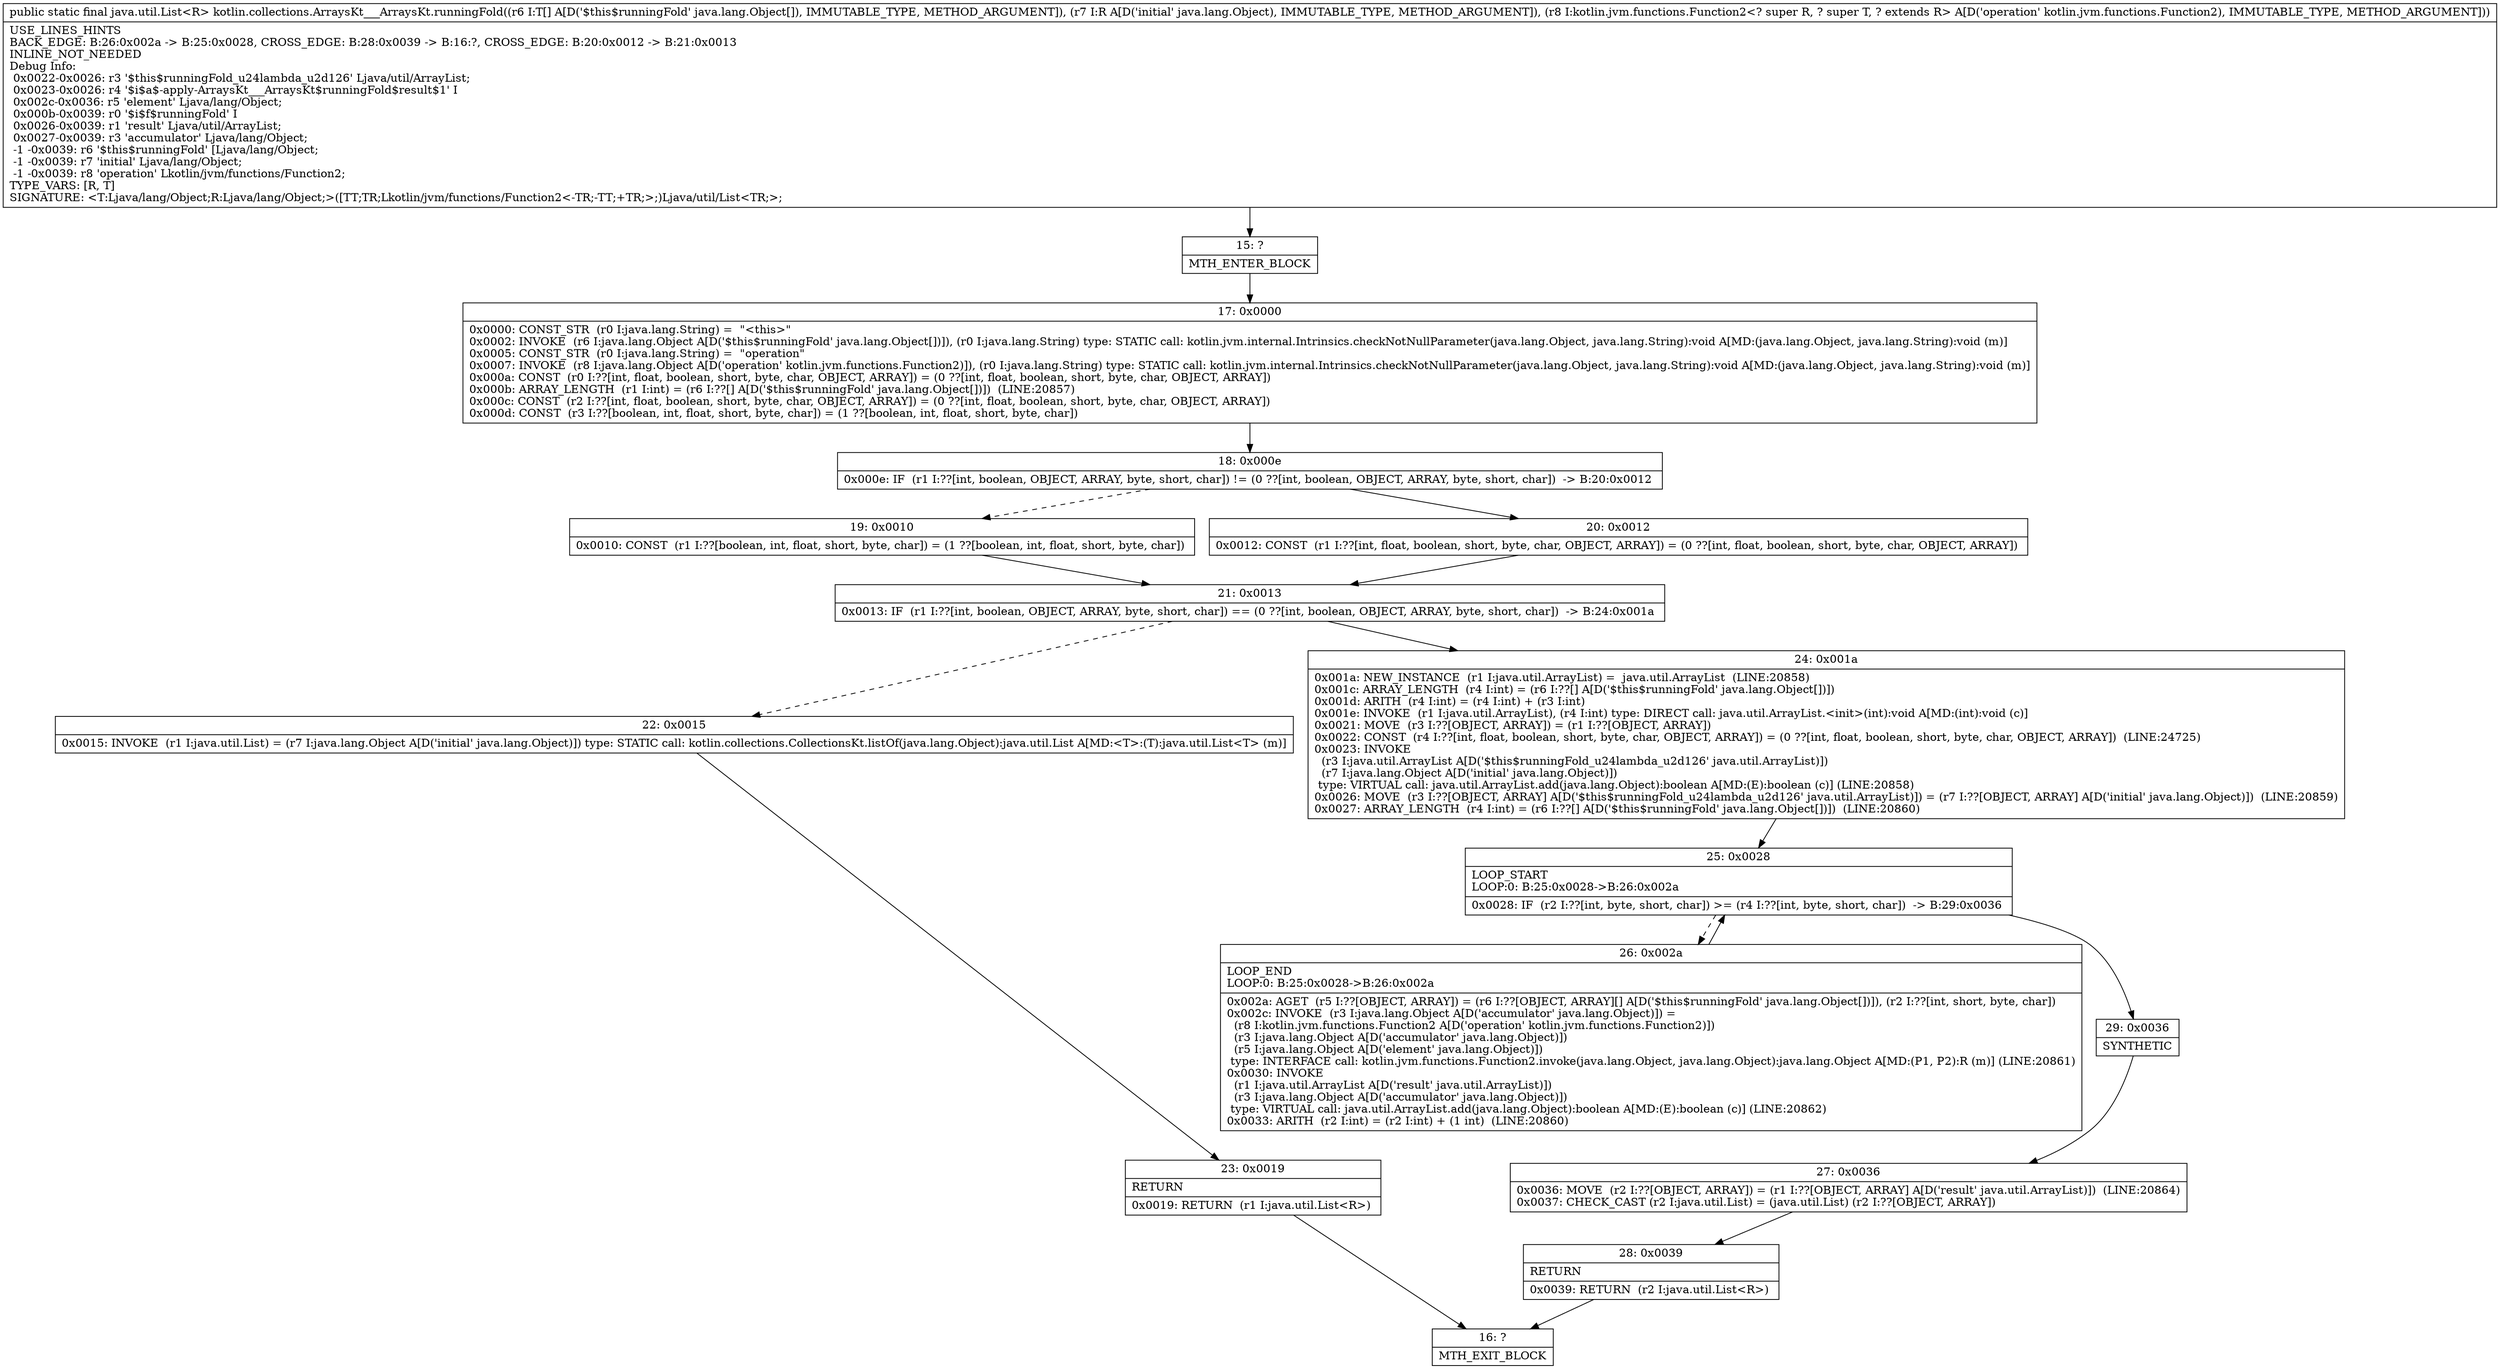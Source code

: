 digraph "CFG forkotlin.collections.ArraysKt___ArraysKt.runningFold([Ljava\/lang\/Object;Ljava\/lang\/Object;Lkotlin\/jvm\/functions\/Function2;)Ljava\/util\/List;" {
Node_15 [shape=record,label="{15\:\ ?|MTH_ENTER_BLOCK\l}"];
Node_17 [shape=record,label="{17\:\ 0x0000|0x0000: CONST_STR  (r0 I:java.lang.String) =  \"\<this\>\" \l0x0002: INVOKE  (r6 I:java.lang.Object A[D('$this$runningFold' java.lang.Object[])]), (r0 I:java.lang.String) type: STATIC call: kotlin.jvm.internal.Intrinsics.checkNotNullParameter(java.lang.Object, java.lang.String):void A[MD:(java.lang.Object, java.lang.String):void (m)]\l0x0005: CONST_STR  (r0 I:java.lang.String) =  \"operation\" \l0x0007: INVOKE  (r8 I:java.lang.Object A[D('operation' kotlin.jvm.functions.Function2)]), (r0 I:java.lang.String) type: STATIC call: kotlin.jvm.internal.Intrinsics.checkNotNullParameter(java.lang.Object, java.lang.String):void A[MD:(java.lang.Object, java.lang.String):void (m)]\l0x000a: CONST  (r0 I:??[int, float, boolean, short, byte, char, OBJECT, ARRAY]) = (0 ??[int, float, boolean, short, byte, char, OBJECT, ARRAY]) \l0x000b: ARRAY_LENGTH  (r1 I:int) = (r6 I:??[] A[D('$this$runningFold' java.lang.Object[])])  (LINE:20857)\l0x000c: CONST  (r2 I:??[int, float, boolean, short, byte, char, OBJECT, ARRAY]) = (0 ??[int, float, boolean, short, byte, char, OBJECT, ARRAY]) \l0x000d: CONST  (r3 I:??[boolean, int, float, short, byte, char]) = (1 ??[boolean, int, float, short, byte, char]) \l}"];
Node_18 [shape=record,label="{18\:\ 0x000e|0x000e: IF  (r1 I:??[int, boolean, OBJECT, ARRAY, byte, short, char]) != (0 ??[int, boolean, OBJECT, ARRAY, byte, short, char])  \-\> B:20:0x0012 \l}"];
Node_19 [shape=record,label="{19\:\ 0x0010|0x0010: CONST  (r1 I:??[boolean, int, float, short, byte, char]) = (1 ??[boolean, int, float, short, byte, char]) \l}"];
Node_21 [shape=record,label="{21\:\ 0x0013|0x0013: IF  (r1 I:??[int, boolean, OBJECT, ARRAY, byte, short, char]) == (0 ??[int, boolean, OBJECT, ARRAY, byte, short, char])  \-\> B:24:0x001a \l}"];
Node_22 [shape=record,label="{22\:\ 0x0015|0x0015: INVOKE  (r1 I:java.util.List) = (r7 I:java.lang.Object A[D('initial' java.lang.Object)]) type: STATIC call: kotlin.collections.CollectionsKt.listOf(java.lang.Object):java.util.List A[MD:\<T\>:(T):java.util.List\<T\> (m)]\l}"];
Node_23 [shape=record,label="{23\:\ 0x0019|RETURN\l|0x0019: RETURN  (r1 I:java.util.List\<R\>) \l}"];
Node_16 [shape=record,label="{16\:\ ?|MTH_EXIT_BLOCK\l}"];
Node_24 [shape=record,label="{24\:\ 0x001a|0x001a: NEW_INSTANCE  (r1 I:java.util.ArrayList) =  java.util.ArrayList  (LINE:20858)\l0x001c: ARRAY_LENGTH  (r4 I:int) = (r6 I:??[] A[D('$this$runningFold' java.lang.Object[])]) \l0x001d: ARITH  (r4 I:int) = (r4 I:int) + (r3 I:int) \l0x001e: INVOKE  (r1 I:java.util.ArrayList), (r4 I:int) type: DIRECT call: java.util.ArrayList.\<init\>(int):void A[MD:(int):void (c)]\l0x0021: MOVE  (r3 I:??[OBJECT, ARRAY]) = (r1 I:??[OBJECT, ARRAY]) \l0x0022: CONST  (r4 I:??[int, float, boolean, short, byte, char, OBJECT, ARRAY]) = (0 ??[int, float, boolean, short, byte, char, OBJECT, ARRAY])  (LINE:24725)\l0x0023: INVOKE  \l  (r3 I:java.util.ArrayList A[D('$this$runningFold_u24lambda_u2d126' java.util.ArrayList)])\l  (r7 I:java.lang.Object A[D('initial' java.lang.Object)])\l type: VIRTUAL call: java.util.ArrayList.add(java.lang.Object):boolean A[MD:(E):boolean (c)] (LINE:20858)\l0x0026: MOVE  (r3 I:??[OBJECT, ARRAY] A[D('$this$runningFold_u24lambda_u2d126' java.util.ArrayList)]) = (r7 I:??[OBJECT, ARRAY] A[D('initial' java.lang.Object)])  (LINE:20859)\l0x0027: ARRAY_LENGTH  (r4 I:int) = (r6 I:??[] A[D('$this$runningFold' java.lang.Object[])])  (LINE:20860)\l}"];
Node_25 [shape=record,label="{25\:\ 0x0028|LOOP_START\lLOOP:0: B:25:0x0028\-\>B:26:0x002a\l|0x0028: IF  (r2 I:??[int, byte, short, char]) \>= (r4 I:??[int, byte, short, char])  \-\> B:29:0x0036 \l}"];
Node_26 [shape=record,label="{26\:\ 0x002a|LOOP_END\lLOOP:0: B:25:0x0028\-\>B:26:0x002a\l|0x002a: AGET  (r5 I:??[OBJECT, ARRAY]) = (r6 I:??[OBJECT, ARRAY][] A[D('$this$runningFold' java.lang.Object[])]), (r2 I:??[int, short, byte, char]) \l0x002c: INVOKE  (r3 I:java.lang.Object A[D('accumulator' java.lang.Object)]) = \l  (r8 I:kotlin.jvm.functions.Function2 A[D('operation' kotlin.jvm.functions.Function2)])\l  (r3 I:java.lang.Object A[D('accumulator' java.lang.Object)])\l  (r5 I:java.lang.Object A[D('element' java.lang.Object)])\l type: INTERFACE call: kotlin.jvm.functions.Function2.invoke(java.lang.Object, java.lang.Object):java.lang.Object A[MD:(P1, P2):R (m)] (LINE:20861)\l0x0030: INVOKE  \l  (r1 I:java.util.ArrayList A[D('result' java.util.ArrayList)])\l  (r3 I:java.lang.Object A[D('accumulator' java.lang.Object)])\l type: VIRTUAL call: java.util.ArrayList.add(java.lang.Object):boolean A[MD:(E):boolean (c)] (LINE:20862)\l0x0033: ARITH  (r2 I:int) = (r2 I:int) + (1 int)  (LINE:20860)\l}"];
Node_29 [shape=record,label="{29\:\ 0x0036|SYNTHETIC\l}"];
Node_27 [shape=record,label="{27\:\ 0x0036|0x0036: MOVE  (r2 I:??[OBJECT, ARRAY]) = (r1 I:??[OBJECT, ARRAY] A[D('result' java.util.ArrayList)])  (LINE:20864)\l0x0037: CHECK_CAST (r2 I:java.util.List) = (java.util.List) (r2 I:??[OBJECT, ARRAY]) \l}"];
Node_28 [shape=record,label="{28\:\ 0x0039|RETURN\l|0x0039: RETURN  (r2 I:java.util.List\<R\>) \l}"];
Node_20 [shape=record,label="{20\:\ 0x0012|0x0012: CONST  (r1 I:??[int, float, boolean, short, byte, char, OBJECT, ARRAY]) = (0 ??[int, float, boolean, short, byte, char, OBJECT, ARRAY]) \l}"];
MethodNode[shape=record,label="{public static final java.util.List\<R\> kotlin.collections.ArraysKt___ArraysKt.runningFold((r6 I:T[] A[D('$this$runningFold' java.lang.Object[]), IMMUTABLE_TYPE, METHOD_ARGUMENT]), (r7 I:R A[D('initial' java.lang.Object), IMMUTABLE_TYPE, METHOD_ARGUMENT]), (r8 I:kotlin.jvm.functions.Function2\<? super R, ? super T, ? extends R\> A[D('operation' kotlin.jvm.functions.Function2), IMMUTABLE_TYPE, METHOD_ARGUMENT]))  | USE_LINES_HINTS\lBACK_EDGE: B:26:0x002a \-\> B:25:0x0028, CROSS_EDGE: B:28:0x0039 \-\> B:16:?, CROSS_EDGE: B:20:0x0012 \-\> B:21:0x0013\lINLINE_NOT_NEEDED\lDebug Info:\l  0x0022\-0x0026: r3 '$this$runningFold_u24lambda_u2d126' Ljava\/util\/ArrayList;\l  0x0023\-0x0026: r4 '$i$a$\-apply\-ArraysKt___ArraysKt$runningFold$result$1' I\l  0x002c\-0x0036: r5 'element' Ljava\/lang\/Object;\l  0x000b\-0x0039: r0 '$i$f$runningFold' I\l  0x0026\-0x0039: r1 'result' Ljava\/util\/ArrayList;\l  0x0027\-0x0039: r3 'accumulator' Ljava\/lang\/Object;\l  \-1 \-0x0039: r6 '$this$runningFold' [Ljava\/lang\/Object;\l  \-1 \-0x0039: r7 'initial' Ljava\/lang\/Object;\l  \-1 \-0x0039: r8 'operation' Lkotlin\/jvm\/functions\/Function2;\lTYPE_VARS: [R, T]\lSIGNATURE: \<T:Ljava\/lang\/Object;R:Ljava\/lang\/Object;\>([TT;TR;Lkotlin\/jvm\/functions\/Function2\<\-TR;\-TT;+TR;\>;)Ljava\/util\/List\<TR;\>;\l}"];
MethodNode -> Node_15;Node_15 -> Node_17;
Node_17 -> Node_18;
Node_18 -> Node_19[style=dashed];
Node_18 -> Node_20;
Node_19 -> Node_21;
Node_21 -> Node_22[style=dashed];
Node_21 -> Node_24;
Node_22 -> Node_23;
Node_23 -> Node_16;
Node_24 -> Node_25;
Node_25 -> Node_26[style=dashed];
Node_25 -> Node_29;
Node_26 -> Node_25;
Node_29 -> Node_27;
Node_27 -> Node_28;
Node_28 -> Node_16;
Node_20 -> Node_21;
}

